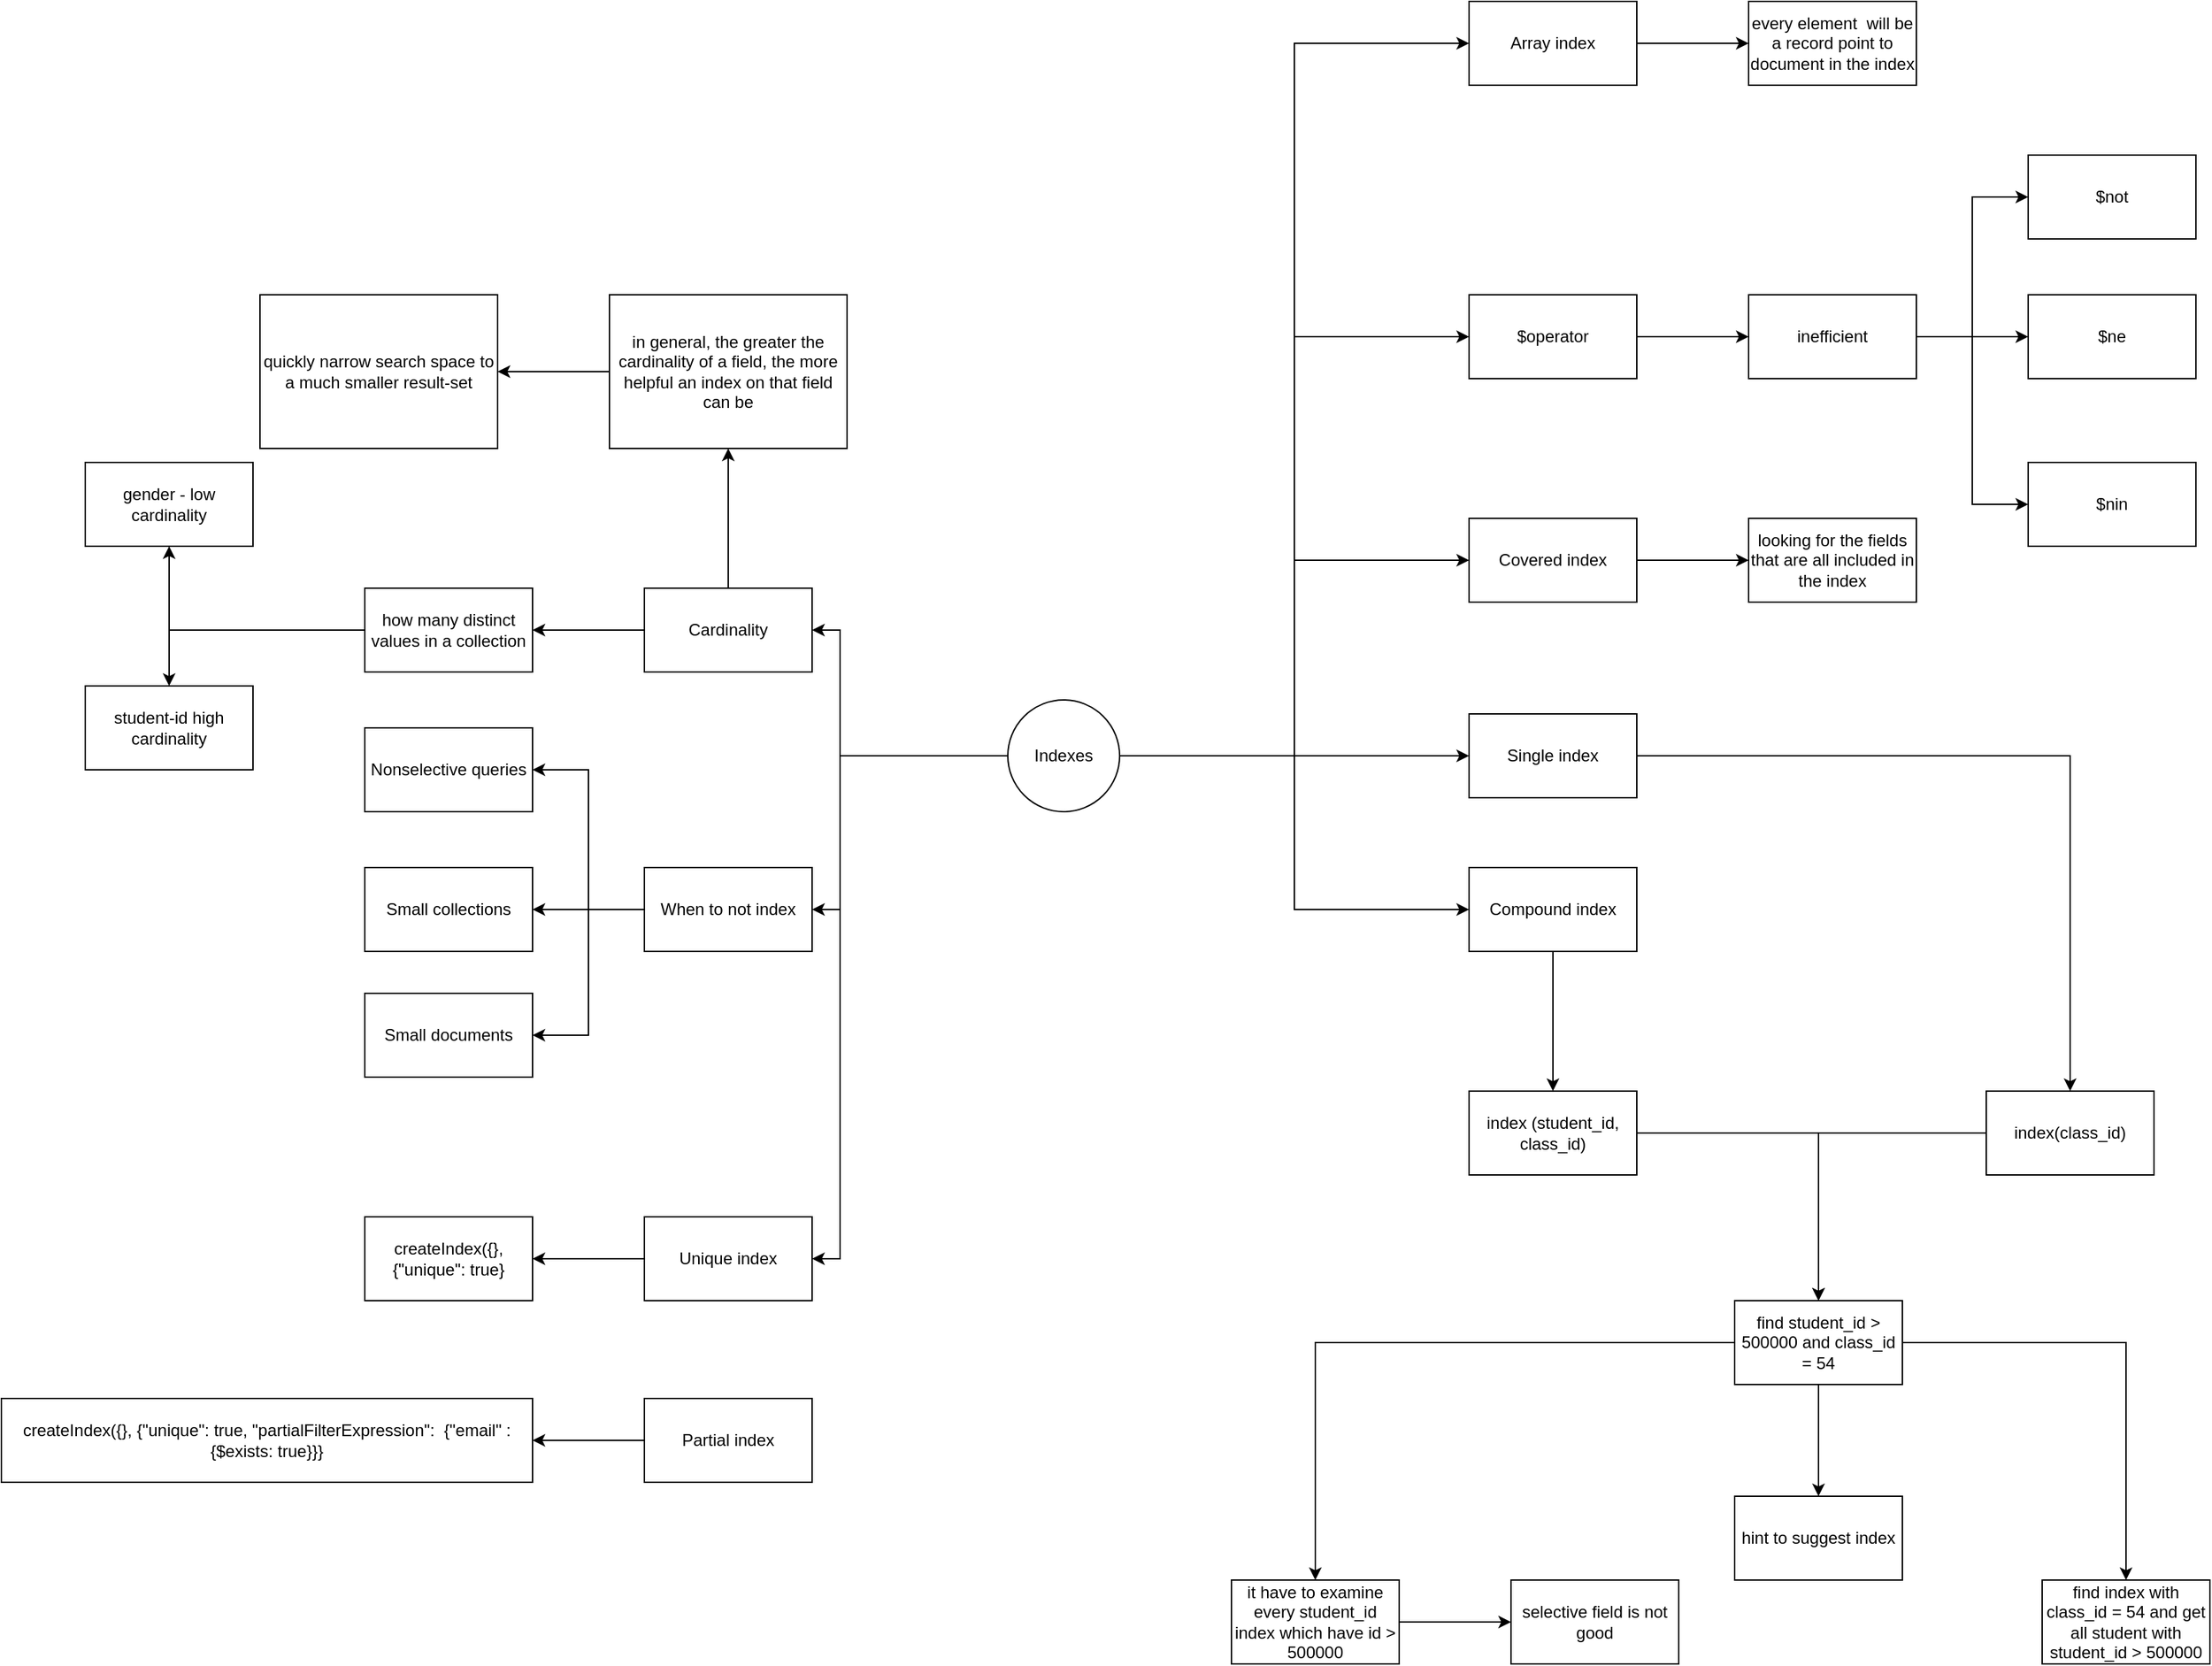 <mxfile version="15.6.6" type="github">
  <diagram id="x9PyTD_l7O7jyfFpbdGn" name="Page-1">
    <mxGraphModel dx="1539" dy="1935" grid="1" gridSize="10" guides="1" tooltips="1" connect="1" arrows="1" fold="1" page="1" pageScale="1" pageWidth="827" pageHeight="1169" math="0" shadow="0">
      <root>
        <mxCell id="0" />
        <mxCell id="1" parent="0" />
        <mxCell id="wirbpDm7MOYZDWqs8vUN-19" style="edgeStyle=orthogonalEdgeStyle;rounded=0;orthogonalLoop=1;jettySize=auto;html=1;entryX=0.5;entryY=0;entryDx=0;entryDy=0;fontColor=default;" edge="1" parent="1" source="wirbpDm7MOYZDWqs8vUN-1" target="wirbpDm7MOYZDWqs8vUN-17">
          <mxGeometry relative="1" as="geometry" />
        </mxCell>
        <mxCell id="wirbpDm7MOYZDWqs8vUN-1" value="Single index" style="rounded=0;whiteSpace=wrap;html=1;fillColor=default;strokeColor=default;fontColor=default;" vertex="1" parent="1">
          <mxGeometry x="510" y="180" width="120" height="60" as="geometry" />
        </mxCell>
        <mxCell id="wirbpDm7MOYZDWqs8vUN-3" style="edgeStyle=orthogonalEdgeStyle;rounded=0;orthogonalLoop=1;jettySize=auto;html=1;fontColor=default;" edge="1" parent="1" source="wirbpDm7MOYZDWqs8vUN-2" target="wirbpDm7MOYZDWqs8vUN-1">
          <mxGeometry relative="1" as="geometry" />
        </mxCell>
        <mxCell id="wirbpDm7MOYZDWqs8vUN-6" style="edgeStyle=orthogonalEdgeStyle;rounded=0;orthogonalLoop=1;jettySize=auto;html=1;entryX=0;entryY=0.5;entryDx=0;entryDy=0;fontColor=default;" edge="1" parent="1" source="wirbpDm7MOYZDWqs8vUN-2" target="wirbpDm7MOYZDWqs8vUN-4">
          <mxGeometry relative="1" as="geometry" />
        </mxCell>
        <mxCell id="wirbpDm7MOYZDWqs8vUN-26" style="edgeStyle=orthogonalEdgeStyle;rounded=0;orthogonalLoop=1;jettySize=auto;html=1;entryX=0;entryY=0.5;entryDx=0;entryDy=0;labelBackgroundColor=default;fontColor=default;strokeColor=default;" edge="1" parent="1" source="wirbpDm7MOYZDWqs8vUN-2" target="wirbpDm7MOYZDWqs8vUN-25">
          <mxGeometry relative="1" as="geometry" />
        </mxCell>
        <mxCell id="wirbpDm7MOYZDWqs8vUN-30" style="edgeStyle=orthogonalEdgeStyle;rounded=0;orthogonalLoop=1;jettySize=auto;html=1;entryX=0;entryY=0.5;entryDx=0;entryDy=0;labelBackgroundColor=default;fontColor=default;strokeColor=default;" edge="1" parent="1" source="wirbpDm7MOYZDWqs8vUN-2" target="wirbpDm7MOYZDWqs8vUN-29">
          <mxGeometry relative="1" as="geometry" />
        </mxCell>
        <mxCell id="wirbpDm7MOYZDWqs8vUN-42" style="edgeStyle=orthogonalEdgeStyle;rounded=0;orthogonalLoop=1;jettySize=auto;html=1;entryX=0;entryY=0.5;entryDx=0;entryDy=0;labelBackgroundColor=default;fontColor=default;strokeColor=default;" edge="1" parent="1" source="wirbpDm7MOYZDWqs8vUN-2" target="wirbpDm7MOYZDWqs8vUN-39">
          <mxGeometry relative="1" as="geometry" />
        </mxCell>
        <mxCell id="wirbpDm7MOYZDWqs8vUN-44" value="" style="edgeStyle=orthogonalEdgeStyle;rounded=0;orthogonalLoop=1;jettySize=auto;html=1;labelBackgroundColor=default;fontColor=default;strokeColor=default;" edge="1" parent="1" source="wirbpDm7MOYZDWqs8vUN-2" target="wirbpDm7MOYZDWqs8vUN-43">
          <mxGeometry relative="1" as="geometry">
            <Array as="points">
              <mxPoint x="60" y="210" />
              <mxPoint x="60" y="120" />
            </Array>
          </mxGeometry>
        </mxCell>
        <mxCell id="wirbpDm7MOYZDWqs8vUN-58" style="edgeStyle=orthogonalEdgeStyle;rounded=0;orthogonalLoop=1;jettySize=auto;html=1;entryX=1;entryY=0.5;entryDx=0;entryDy=0;labelBackgroundColor=default;fontColor=default;strokeColor=default;" edge="1" parent="1" source="wirbpDm7MOYZDWqs8vUN-2" target="wirbpDm7MOYZDWqs8vUN-57">
          <mxGeometry relative="1" as="geometry">
            <Array as="points">
              <mxPoint x="60" y="210" />
              <mxPoint x="60" y="320" />
            </Array>
          </mxGeometry>
        </mxCell>
        <mxCell id="wirbpDm7MOYZDWqs8vUN-66" style="edgeStyle=orthogonalEdgeStyle;rounded=0;orthogonalLoop=1;jettySize=auto;html=1;entryX=1;entryY=0.5;entryDx=0;entryDy=0;labelBackgroundColor=default;fontColor=default;strokeColor=default;" edge="1" parent="1" source="wirbpDm7MOYZDWqs8vUN-2" target="wirbpDm7MOYZDWqs8vUN-65">
          <mxGeometry relative="1" as="geometry">
            <Array as="points">
              <mxPoint x="60" y="210" />
              <mxPoint x="60" y="570" />
            </Array>
          </mxGeometry>
        </mxCell>
        <mxCell id="wirbpDm7MOYZDWqs8vUN-2" value="Indexes" style="ellipse;whiteSpace=wrap;html=1;aspect=fixed;fillColor=default;strokeColor=default;fontColor=default;" vertex="1" parent="1">
          <mxGeometry x="180" y="170" width="80" height="80" as="geometry" />
        </mxCell>
        <mxCell id="wirbpDm7MOYZDWqs8vUN-8" value="" style="edgeStyle=orthogonalEdgeStyle;rounded=0;orthogonalLoop=1;jettySize=auto;html=1;fontColor=default;" edge="1" parent="1" source="wirbpDm7MOYZDWqs8vUN-4" target="wirbpDm7MOYZDWqs8vUN-7">
          <mxGeometry relative="1" as="geometry" />
        </mxCell>
        <mxCell id="wirbpDm7MOYZDWqs8vUN-4" value="Compound index" style="rounded=0;whiteSpace=wrap;html=1;fillColor=default;strokeColor=default;fontColor=default;" vertex="1" parent="1">
          <mxGeometry x="510" y="290" width="120" height="60" as="geometry" />
        </mxCell>
        <mxCell id="wirbpDm7MOYZDWqs8vUN-10" value="" style="edgeStyle=orthogonalEdgeStyle;rounded=0;orthogonalLoop=1;jettySize=auto;html=1;fontColor=default;" edge="1" parent="1" source="wirbpDm7MOYZDWqs8vUN-7" target="wirbpDm7MOYZDWqs8vUN-9">
          <mxGeometry relative="1" as="geometry" />
        </mxCell>
        <mxCell id="wirbpDm7MOYZDWqs8vUN-7" value="index (student_id, class_id)" style="rounded=0;whiteSpace=wrap;html=1;fillColor=default;strokeColor=default;fontColor=default;" vertex="1" parent="1">
          <mxGeometry x="510" y="450" width="120" height="60" as="geometry" />
        </mxCell>
        <mxCell id="wirbpDm7MOYZDWqs8vUN-12" value="" style="edgeStyle=orthogonalEdgeStyle;rounded=0;orthogonalLoop=1;jettySize=auto;html=1;fontColor=default;entryX=0.5;entryY=0;entryDx=0;entryDy=0;strokeColor=default;labelBackgroundColor=default;" edge="1" parent="1" source="wirbpDm7MOYZDWqs8vUN-9" target="wirbpDm7MOYZDWqs8vUN-13">
          <mxGeometry relative="1" as="geometry">
            <mxPoint x="460" y="690" as="targetPoint" />
          </mxGeometry>
        </mxCell>
        <mxCell id="wirbpDm7MOYZDWqs8vUN-22" value="" style="edgeStyle=orthogonalEdgeStyle;rounded=0;orthogonalLoop=1;jettySize=auto;html=1;labelBackgroundColor=default;fontColor=default;strokeColor=default;" edge="1" parent="1" source="wirbpDm7MOYZDWqs8vUN-9" target="wirbpDm7MOYZDWqs8vUN-21">
          <mxGeometry relative="1" as="geometry" />
        </mxCell>
        <mxCell id="wirbpDm7MOYZDWqs8vUN-24" value="" style="edgeStyle=orthogonalEdgeStyle;rounded=0;orthogonalLoop=1;jettySize=auto;html=1;labelBackgroundColor=default;fontColor=default;strokeColor=default;" edge="1" parent="1" source="wirbpDm7MOYZDWqs8vUN-9" target="wirbpDm7MOYZDWqs8vUN-23">
          <mxGeometry relative="1" as="geometry" />
        </mxCell>
        <mxCell id="wirbpDm7MOYZDWqs8vUN-9" value="find student_id &amp;gt; 500000 and class_id = 54" style="rounded=0;whiteSpace=wrap;html=1;fillColor=default;strokeColor=default;fontColor=default;" vertex="1" parent="1">
          <mxGeometry x="700" y="600" width="120" height="60" as="geometry" />
        </mxCell>
        <mxCell id="wirbpDm7MOYZDWqs8vUN-16" value="" style="edgeStyle=orthogonalEdgeStyle;rounded=0;orthogonalLoop=1;jettySize=auto;html=1;fontColor=default;strokeColor=default;labelBackgroundColor=default;" edge="1" parent="1" source="wirbpDm7MOYZDWqs8vUN-13" target="wirbpDm7MOYZDWqs8vUN-15">
          <mxGeometry relative="1" as="geometry" />
        </mxCell>
        <mxCell id="wirbpDm7MOYZDWqs8vUN-13" value="it have to examine every student_id index which have id &amp;gt; 500000" style="rounded=0;whiteSpace=wrap;html=1;fillColor=default;strokeColor=default;fontColor=default;labelBackgroundColor=default;" vertex="1" parent="1">
          <mxGeometry x="340" y="800" width="120" height="60" as="geometry" />
        </mxCell>
        <mxCell id="wirbpDm7MOYZDWqs8vUN-15" value="selective field is not good" style="rounded=0;whiteSpace=wrap;html=1;fillColor=default;strokeColor=default;fontColor=default;labelBackgroundColor=default;" vertex="1" parent="1">
          <mxGeometry x="540" y="800" width="120" height="60" as="geometry" />
        </mxCell>
        <mxCell id="wirbpDm7MOYZDWqs8vUN-20" style="edgeStyle=orthogonalEdgeStyle;rounded=0;orthogonalLoop=1;jettySize=auto;html=1;entryX=0.5;entryY=0;entryDx=0;entryDy=0;labelBackgroundColor=default;fontColor=default;strokeColor=default;" edge="1" parent="1" source="wirbpDm7MOYZDWqs8vUN-17" target="wirbpDm7MOYZDWqs8vUN-9">
          <mxGeometry relative="1" as="geometry" />
        </mxCell>
        <mxCell id="wirbpDm7MOYZDWqs8vUN-17" value="index(class_id)" style="rounded=0;whiteSpace=wrap;html=1;fillColor=default;strokeColor=default;fontColor=default;" vertex="1" parent="1">
          <mxGeometry x="880" y="450" width="120" height="60" as="geometry" />
        </mxCell>
        <mxCell id="wirbpDm7MOYZDWqs8vUN-21" value="find index with class_id = 54 and get all student with student_id &amp;gt; 500000" style="rounded=0;whiteSpace=wrap;html=1;fillColor=default;strokeColor=default;fontColor=default;" vertex="1" parent="1">
          <mxGeometry x="920" y="800" width="120" height="60" as="geometry" />
        </mxCell>
        <mxCell id="wirbpDm7MOYZDWqs8vUN-23" value="hint to suggest index" style="rounded=0;whiteSpace=wrap;html=1;fillColor=default;strokeColor=default;fontColor=default;" vertex="1" parent="1">
          <mxGeometry x="700" y="740" width="120" height="60" as="geometry" />
        </mxCell>
        <mxCell id="wirbpDm7MOYZDWqs8vUN-28" value="" style="edgeStyle=orthogonalEdgeStyle;rounded=0;orthogonalLoop=1;jettySize=auto;html=1;labelBackgroundColor=default;fontColor=default;strokeColor=default;" edge="1" parent="1" source="wirbpDm7MOYZDWqs8vUN-25" target="wirbpDm7MOYZDWqs8vUN-27">
          <mxGeometry relative="1" as="geometry" />
        </mxCell>
        <mxCell id="wirbpDm7MOYZDWqs8vUN-25" value="Covered index" style="rounded=0;whiteSpace=wrap;html=1;fillColor=default;strokeColor=default;fontColor=default;" vertex="1" parent="1">
          <mxGeometry x="510" y="40" width="120" height="60" as="geometry" />
        </mxCell>
        <mxCell id="wirbpDm7MOYZDWqs8vUN-27" value="looking for the fields that are all included in the index" style="rounded=0;whiteSpace=wrap;html=1;fillColor=default;strokeColor=default;fontColor=default;" vertex="1" parent="1">
          <mxGeometry x="710" y="40" width="120" height="60" as="geometry" />
        </mxCell>
        <mxCell id="wirbpDm7MOYZDWqs8vUN-32" value="" style="edgeStyle=orthogonalEdgeStyle;rounded=0;orthogonalLoop=1;jettySize=auto;html=1;labelBackgroundColor=default;fontColor=default;strokeColor=default;" edge="1" parent="1" source="wirbpDm7MOYZDWqs8vUN-29" target="wirbpDm7MOYZDWqs8vUN-31">
          <mxGeometry relative="1" as="geometry" />
        </mxCell>
        <mxCell id="wirbpDm7MOYZDWqs8vUN-29" value="$operator" style="rounded=0;whiteSpace=wrap;html=1;fillColor=default;strokeColor=default;fontColor=default;" vertex="1" parent="1">
          <mxGeometry x="510" y="-120" width="120" height="60" as="geometry" />
        </mxCell>
        <mxCell id="wirbpDm7MOYZDWqs8vUN-34" value="" style="edgeStyle=orthogonalEdgeStyle;rounded=0;orthogonalLoop=1;jettySize=auto;html=1;labelBackgroundColor=default;fontColor=default;strokeColor=default;" edge="1" parent="1" source="wirbpDm7MOYZDWqs8vUN-31" target="wirbpDm7MOYZDWqs8vUN-33">
          <mxGeometry relative="1" as="geometry" />
        </mxCell>
        <mxCell id="wirbpDm7MOYZDWqs8vUN-37" style="edgeStyle=orthogonalEdgeStyle;rounded=0;orthogonalLoop=1;jettySize=auto;html=1;entryX=0;entryY=0.5;entryDx=0;entryDy=0;labelBackgroundColor=default;fontColor=default;strokeColor=default;" edge="1" parent="1" source="wirbpDm7MOYZDWqs8vUN-31" target="wirbpDm7MOYZDWqs8vUN-35">
          <mxGeometry relative="1" as="geometry" />
        </mxCell>
        <mxCell id="wirbpDm7MOYZDWqs8vUN-38" style="edgeStyle=orthogonalEdgeStyle;rounded=0;orthogonalLoop=1;jettySize=auto;html=1;entryX=0;entryY=0.5;entryDx=0;entryDy=0;labelBackgroundColor=default;fontColor=default;strokeColor=default;" edge="1" parent="1" source="wirbpDm7MOYZDWqs8vUN-31" target="wirbpDm7MOYZDWqs8vUN-36">
          <mxGeometry relative="1" as="geometry" />
        </mxCell>
        <mxCell id="wirbpDm7MOYZDWqs8vUN-31" value="inefficient" style="rounded=0;whiteSpace=wrap;html=1;fillColor=default;strokeColor=default;fontColor=default;" vertex="1" parent="1">
          <mxGeometry x="710" y="-120" width="120" height="60" as="geometry" />
        </mxCell>
        <mxCell id="wirbpDm7MOYZDWqs8vUN-33" value="$ne" style="rounded=0;whiteSpace=wrap;html=1;fillColor=default;strokeColor=default;fontColor=default;" vertex="1" parent="1">
          <mxGeometry x="910" y="-120" width="120" height="60" as="geometry" />
        </mxCell>
        <mxCell id="wirbpDm7MOYZDWqs8vUN-35" value="$not" style="rounded=0;whiteSpace=wrap;html=1;fillColor=default;strokeColor=default;fontColor=default;" vertex="1" parent="1">
          <mxGeometry x="910" y="-220" width="120" height="60" as="geometry" />
        </mxCell>
        <mxCell id="wirbpDm7MOYZDWqs8vUN-36" value="$nin" style="rounded=0;whiteSpace=wrap;html=1;fillColor=default;strokeColor=default;fontColor=default;" vertex="1" parent="1">
          <mxGeometry x="910" width="120" height="60" as="geometry" />
        </mxCell>
        <mxCell id="wirbpDm7MOYZDWqs8vUN-41" value="" style="edgeStyle=orthogonalEdgeStyle;rounded=0;orthogonalLoop=1;jettySize=auto;html=1;labelBackgroundColor=default;fontColor=default;strokeColor=default;" edge="1" parent="1" source="wirbpDm7MOYZDWqs8vUN-39" target="wirbpDm7MOYZDWqs8vUN-40">
          <mxGeometry relative="1" as="geometry" />
        </mxCell>
        <mxCell id="wirbpDm7MOYZDWqs8vUN-39" value="Array index" style="rounded=0;whiteSpace=wrap;html=1;fillColor=default;strokeColor=default;fontColor=default;" vertex="1" parent="1">
          <mxGeometry x="510" y="-330" width="120" height="60" as="geometry" />
        </mxCell>
        <mxCell id="wirbpDm7MOYZDWqs8vUN-40" value="every element&amp;nbsp; will be a record point to document in the index" style="rounded=0;whiteSpace=wrap;html=1;fillColor=default;strokeColor=default;fontColor=default;" vertex="1" parent="1">
          <mxGeometry x="710" y="-330" width="120" height="60" as="geometry" />
        </mxCell>
        <mxCell id="wirbpDm7MOYZDWqs8vUN-46" value="" style="edgeStyle=orthogonalEdgeStyle;rounded=0;orthogonalLoop=1;jettySize=auto;html=1;labelBackgroundColor=default;fontColor=default;strokeColor=default;" edge="1" parent="1" source="wirbpDm7MOYZDWqs8vUN-43" target="wirbpDm7MOYZDWqs8vUN-45">
          <mxGeometry relative="1" as="geometry" />
        </mxCell>
        <mxCell id="wirbpDm7MOYZDWqs8vUN-53" value="" style="edgeStyle=orthogonalEdgeStyle;rounded=0;orthogonalLoop=1;jettySize=auto;html=1;labelBackgroundColor=default;fontColor=default;strokeColor=default;" edge="1" parent="1" source="wirbpDm7MOYZDWqs8vUN-43" target="wirbpDm7MOYZDWqs8vUN-52">
          <mxGeometry relative="1" as="geometry" />
        </mxCell>
        <mxCell id="wirbpDm7MOYZDWqs8vUN-43" value="Cardinality" style="whiteSpace=wrap;html=1;fillColor=default;strokeColor=default;fontColor=default;" vertex="1" parent="1">
          <mxGeometry x="-80" y="90" width="120" height="60" as="geometry" />
        </mxCell>
        <mxCell id="wirbpDm7MOYZDWqs8vUN-48" value="" style="edgeStyle=orthogonalEdgeStyle;rounded=0;orthogonalLoop=1;jettySize=auto;html=1;labelBackgroundColor=default;fontColor=default;strokeColor=default;" edge="1" parent="1" source="wirbpDm7MOYZDWqs8vUN-45" target="wirbpDm7MOYZDWqs8vUN-47">
          <mxGeometry relative="1" as="geometry" />
        </mxCell>
        <mxCell id="wirbpDm7MOYZDWqs8vUN-51" style="edgeStyle=orthogonalEdgeStyle;rounded=0;orthogonalLoop=1;jettySize=auto;html=1;entryX=0.5;entryY=0;entryDx=0;entryDy=0;labelBackgroundColor=default;fontColor=default;strokeColor=default;" edge="1" parent="1" source="wirbpDm7MOYZDWqs8vUN-45" target="wirbpDm7MOYZDWqs8vUN-50">
          <mxGeometry relative="1" as="geometry" />
        </mxCell>
        <mxCell id="wirbpDm7MOYZDWqs8vUN-45" value="how many distinct values in a collection" style="whiteSpace=wrap;html=1;fillColor=default;strokeColor=default;fontColor=default;" vertex="1" parent="1">
          <mxGeometry x="-280" y="90" width="120" height="60" as="geometry" />
        </mxCell>
        <mxCell id="wirbpDm7MOYZDWqs8vUN-47" value="gender - low cardinality" style="whiteSpace=wrap;html=1;fillColor=default;strokeColor=default;fontColor=default;" vertex="1" parent="1">
          <mxGeometry x="-480" width="120" height="60" as="geometry" />
        </mxCell>
        <mxCell id="wirbpDm7MOYZDWqs8vUN-50" value="student-id high cardinality" style="whiteSpace=wrap;html=1;fillColor=default;strokeColor=default;fontColor=default;" vertex="1" parent="1">
          <mxGeometry x="-480" y="160" width="120" height="60" as="geometry" />
        </mxCell>
        <mxCell id="wirbpDm7MOYZDWqs8vUN-56" value="" style="edgeStyle=orthogonalEdgeStyle;rounded=0;orthogonalLoop=1;jettySize=auto;html=1;labelBackgroundColor=default;fontColor=default;strokeColor=default;" edge="1" parent="1" source="wirbpDm7MOYZDWqs8vUN-52" target="wirbpDm7MOYZDWqs8vUN-55">
          <mxGeometry relative="1" as="geometry" />
        </mxCell>
        <mxCell id="wirbpDm7MOYZDWqs8vUN-52" value="in general, the greater the cardinality of a field, the more helpful an index on that field can be" style="whiteSpace=wrap;html=1;fillColor=default;strokeColor=default;fontColor=default;" vertex="1" parent="1">
          <mxGeometry x="-105" y="-120" width="170" height="110" as="geometry" />
        </mxCell>
        <mxCell id="wirbpDm7MOYZDWqs8vUN-55" value="quickly narrow search space to a much smaller result-set" style="whiteSpace=wrap;html=1;fillColor=default;strokeColor=default;fontColor=default;" vertex="1" parent="1">
          <mxGeometry x="-355" y="-120" width="170" height="110" as="geometry" />
        </mxCell>
        <mxCell id="wirbpDm7MOYZDWqs8vUN-60" value="" style="edgeStyle=orthogonalEdgeStyle;rounded=0;orthogonalLoop=1;jettySize=auto;html=1;labelBackgroundColor=default;fontColor=default;strokeColor=default;" edge="1" parent="1" source="wirbpDm7MOYZDWqs8vUN-57" target="wirbpDm7MOYZDWqs8vUN-59">
          <mxGeometry relative="1" as="geometry" />
        </mxCell>
        <mxCell id="wirbpDm7MOYZDWqs8vUN-62" style="edgeStyle=orthogonalEdgeStyle;rounded=0;orthogonalLoop=1;jettySize=auto;html=1;entryX=1;entryY=0.5;entryDx=0;entryDy=0;labelBackgroundColor=default;fontColor=default;strokeColor=default;" edge="1" parent="1" source="wirbpDm7MOYZDWqs8vUN-57" target="wirbpDm7MOYZDWqs8vUN-61">
          <mxGeometry relative="1" as="geometry" />
        </mxCell>
        <mxCell id="wirbpDm7MOYZDWqs8vUN-64" style="edgeStyle=orthogonalEdgeStyle;rounded=0;orthogonalLoop=1;jettySize=auto;html=1;entryX=1;entryY=0.5;entryDx=0;entryDy=0;labelBackgroundColor=default;fontColor=default;strokeColor=default;" edge="1" parent="1" source="wirbpDm7MOYZDWqs8vUN-57" target="wirbpDm7MOYZDWqs8vUN-63">
          <mxGeometry relative="1" as="geometry" />
        </mxCell>
        <mxCell id="wirbpDm7MOYZDWqs8vUN-57" value="When to not index" style="whiteSpace=wrap;html=1;fillColor=default;strokeColor=default;fontColor=default;" vertex="1" parent="1">
          <mxGeometry x="-80" y="290" width="120" height="60" as="geometry" />
        </mxCell>
        <mxCell id="wirbpDm7MOYZDWqs8vUN-59" value="Small collections" style="whiteSpace=wrap;html=1;fillColor=default;strokeColor=default;fontColor=default;" vertex="1" parent="1">
          <mxGeometry x="-280" y="290" width="120" height="60" as="geometry" />
        </mxCell>
        <mxCell id="wirbpDm7MOYZDWqs8vUN-61" value="Small documents" style="whiteSpace=wrap;html=1;fillColor=default;strokeColor=default;fontColor=default;" vertex="1" parent="1">
          <mxGeometry x="-280" y="380" width="120" height="60" as="geometry" />
        </mxCell>
        <mxCell id="wirbpDm7MOYZDWqs8vUN-63" value="Nonselective queries" style="whiteSpace=wrap;html=1;fillColor=default;strokeColor=default;fontColor=default;" vertex="1" parent="1">
          <mxGeometry x="-280" y="190" width="120" height="60" as="geometry" />
        </mxCell>
        <mxCell id="wirbpDm7MOYZDWqs8vUN-68" value="" style="edgeStyle=orthogonalEdgeStyle;rounded=0;orthogonalLoop=1;jettySize=auto;html=1;labelBackgroundColor=default;fontColor=default;strokeColor=default;" edge="1" parent="1" source="wirbpDm7MOYZDWqs8vUN-65" target="wirbpDm7MOYZDWqs8vUN-67">
          <mxGeometry relative="1" as="geometry" />
        </mxCell>
        <mxCell id="wirbpDm7MOYZDWqs8vUN-65" value="Unique index" style="whiteSpace=wrap;html=1;fillColor=default;strokeColor=default;fontColor=default;" vertex="1" parent="1">
          <mxGeometry x="-80" y="540" width="120" height="60" as="geometry" />
        </mxCell>
        <mxCell id="wirbpDm7MOYZDWqs8vUN-67" value="createIndex({}, {&quot;unique&quot;: true}" style="whiteSpace=wrap;html=1;fillColor=default;strokeColor=default;fontColor=default;" vertex="1" parent="1">
          <mxGeometry x="-280" y="540" width="120" height="60" as="geometry" />
        </mxCell>
        <mxCell id="wirbpDm7MOYZDWqs8vUN-71" value="" style="edgeStyle=orthogonalEdgeStyle;rounded=0;orthogonalLoop=1;jettySize=auto;html=1;labelBackgroundColor=default;fontColor=default;strokeColor=default;" edge="1" parent="1" source="wirbpDm7MOYZDWqs8vUN-69" target="wirbpDm7MOYZDWqs8vUN-70">
          <mxGeometry relative="1" as="geometry" />
        </mxCell>
        <mxCell id="wirbpDm7MOYZDWqs8vUN-69" value="Partial index" style="whiteSpace=wrap;html=1;fillColor=default;strokeColor=default;fontColor=default;" vertex="1" parent="1">
          <mxGeometry x="-80" y="670" width="120" height="60" as="geometry" />
        </mxCell>
        <mxCell id="wirbpDm7MOYZDWqs8vUN-70" value="createIndex({}, {&quot;unique&quot;: true, &quot;partialFilterExpression&quot;:&amp;nbsp; {&quot;email&quot; : {$exists: true}}}" style="whiteSpace=wrap;html=1;fillColor=default;strokeColor=default;fontColor=default;" vertex="1" parent="1">
          <mxGeometry x="-540" y="670" width="380" height="60" as="geometry" />
        </mxCell>
      </root>
    </mxGraphModel>
  </diagram>
</mxfile>

